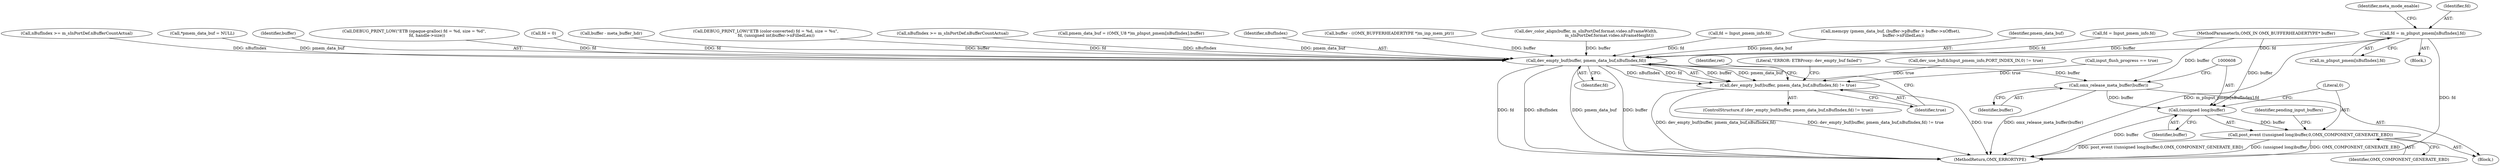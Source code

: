 digraph "0_Android_4ed06d14080d8667d5be14eed200e378cba78345_0@array" {
"1000299" [label="(Call,fd = m_pInput_pmem[nBufIndex].fd)"];
"1000595" [label="(Call,dev_empty_buf(buffer, pmem_data_buf,nBufIndex,fd))"];
"1000594" [label="(Call,dev_empty_buf(buffer, pmem_data_buf,nBufIndex,fd) != true)"];
"1000604" [label="(Call,omx_release_meta_buffer(buffer))"];
"1000607" [label="(Call,(unsigned long)buffer)"];
"1000606" [label="(Call,post_event ((unsigned long)buffer,0,OMX_COMPONENT_GENERATE_EBD))"];
"1000597" [label="(Identifier,pmem_data_buf)"];
"1000345" [label="(Call,fd = Input_pmem_info.fd)"];
"1000267" [label="(Call,nBufIndex >= m_sInPortDef.nBufferCountActual)"];
"1000595" [label="(Call,dev_empty_buf(buffer, pmem_data_buf,nBufIndex,fd))"];
"1000281" [label="(Call,input_flush_progress == true)"];
"1000593" [label="(ControlStructure,if (dev_empty_buf(buffer, pmem_data_buf,nBufIndex,fd) != true))"];
"1000622" [label="(Identifier,ret)"];
"1000603" [label="(Literal,\"ERROR: ETBProxy: dev_empty_buf failed\")"];
"1000610" [label="(Literal,0)"];
"1000600" [label="(Identifier,true)"];
"1000301" [label="(Call,m_pInput_pmem[nBufIndex].fd)"];
"1000604" [label="(Call,omx_release_meta_buffer(buffer))"];
"1000109" [label="(Call,*pmem_data_buf = NULL)"];
"1000596" [label="(Identifier,buffer)"];
"1000479" [label="(Call,DEBUG_PRINT_LOW(\"ETB (opaque-gralloc) fd = %d, size = %d\",\n                    fd, handle->size))"];
"1000609" [label="(Identifier,buffer)"];
"1000308" [label="(Identifier,meta_mode_enable)"];
"1000298" [label="(Block,)"];
"1000299" [label="(Call,fd = m_pInput_pmem[nBufIndex].fd)"];
"1000611" [label="(Identifier,OMX_COMPONENT_GENERATE_EBD)"];
"1000129" [label="(Call,fd = 0)"];
"1000300" [label="(Identifier,fd)"];
"1000159" [label="(Call,buffer - meta_buffer_hdr)"];
"1000544" [label="(Call,DEBUG_PRINT_LOW(\"ETB (color-converted) fd = %d, size = %u\",\n                fd, (unsigned int)buffer->nFilledLen))"];
"1000103" [label="(MethodParameterIn,OMX_IN OMX_BUFFERHEADERTYPE* buffer)"];
"1000613" [label="(Identifier,pending_input_buffers)"];
"1000163" [label="(Call,nBufIndex >= m_sInPortDef.nBufferCountActual)"];
"1000623" [label="(MethodReturn,OMX_ERRORTYPE)"];
"1000507" [label="(Call,pmem_data_buf = (OMX_U8 *)m_pInput_pmem[nBufIndex].buffer)"];
"1000434" [label="(Call,dev_use_buf(&Input_pmem_info,PORT_INDEX_IN,0) != true)"];
"1000598" [label="(Identifier,nBufIndex)"];
"1000261" [label="(Call,buffer - ((OMX_BUFFERHEADERTYPE *)m_inp_mem_ptr))"];
"1000599" [label="(Identifier,fd)"];
"1000566" [label="(Call,dev_color_align(buffer, m_sInPortDef.format.video.nFrameWidth,\n                                    m_sInPortDef.format.video.nFrameHeight))"];
"1000601" [label="(Block,)"];
"1000607" [label="(Call,(unsigned long)buffer)"];
"1000606" [label="(Call,post_event ((unsigned long)buffer,0,OMX_COMPONENT_GENERATE_EBD))"];
"1000405" [label="(Call,fd = Input_pmem_info.fd)"];
"1000519" [label="(Call,memcpy (pmem_data_buf, (buffer->pBuffer + buffer->nOffset),\n                    buffer->nFilledLen))"];
"1000605" [label="(Identifier,buffer)"];
"1000594" [label="(Call,dev_empty_buf(buffer, pmem_data_buf,nBufIndex,fd) != true)"];
"1000299" -> "1000298"  [label="AST: "];
"1000299" -> "1000301"  [label="CFG: "];
"1000300" -> "1000299"  [label="AST: "];
"1000301" -> "1000299"  [label="AST: "];
"1000308" -> "1000299"  [label="CFG: "];
"1000299" -> "1000623"  [label="DDG: m_pInput_pmem[nBufIndex].fd"];
"1000299" -> "1000623"  [label="DDG: fd"];
"1000299" -> "1000595"  [label="DDG: fd"];
"1000595" -> "1000594"  [label="AST: "];
"1000595" -> "1000599"  [label="CFG: "];
"1000596" -> "1000595"  [label="AST: "];
"1000597" -> "1000595"  [label="AST: "];
"1000598" -> "1000595"  [label="AST: "];
"1000599" -> "1000595"  [label="AST: "];
"1000600" -> "1000595"  [label="CFG: "];
"1000595" -> "1000623"  [label="DDG: fd"];
"1000595" -> "1000623"  [label="DDG: nBufIndex"];
"1000595" -> "1000623"  [label="DDG: pmem_data_buf"];
"1000595" -> "1000623"  [label="DDG: buffer"];
"1000595" -> "1000594"  [label="DDG: buffer"];
"1000595" -> "1000594"  [label="DDG: pmem_data_buf"];
"1000595" -> "1000594"  [label="DDG: nBufIndex"];
"1000595" -> "1000594"  [label="DDG: fd"];
"1000159" -> "1000595"  [label="DDG: buffer"];
"1000566" -> "1000595"  [label="DDG: buffer"];
"1000261" -> "1000595"  [label="DDG: buffer"];
"1000103" -> "1000595"  [label="DDG: buffer"];
"1000519" -> "1000595"  [label="DDG: pmem_data_buf"];
"1000109" -> "1000595"  [label="DDG: pmem_data_buf"];
"1000507" -> "1000595"  [label="DDG: pmem_data_buf"];
"1000163" -> "1000595"  [label="DDG: nBufIndex"];
"1000267" -> "1000595"  [label="DDG: nBufIndex"];
"1000129" -> "1000595"  [label="DDG: fd"];
"1000544" -> "1000595"  [label="DDG: fd"];
"1000405" -> "1000595"  [label="DDG: fd"];
"1000345" -> "1000595"  [label="DDG: fd"];
"1000479" -> "1000595"  [label="DDG: fd"];
"1000595" -> "1000604"  [label="DDG: buffer"];
"1000594" -> "1000593"  [label="AST: "];
"1000594" -> "1000600"  [label="CFG: "];
"1000600" -> "1000594"  [label="AST: "];
"1000603" -> "1000594"  [label="CFG: "];
"1000622" -> "1000594"  [label="CFG: "];
"1000594" -> "1000623"  [label="DDG: dev_empty_buf(buffer, pmem_data_buf,nBufIndex,fd)"];
"1000594" -> "1000623"  [label="DDG: true"];
"1000594" -> "1000623"  [label="DDG: dev_empty_buf(buffer, pmem_data_buf,nBufIndex,fd) != true"];
"1000434" -> "1000594"  [label="DDG: true"];
"1000281" -> "1000594"  [label="DDG: true"];
"1000604" -> "1000601"  [label="AST: "];
"1000604" -> "1000605"  [label="CFG: "];
"1000605" -> "1000604"  [label="AST: "];
"1000608" -> "1000604"  [label="CFG: "];
"1000604" -> "1000623"  [label="DDG: omx_release_meta_buffer(buffer)"];
"1000103" -> "1000604"  [label="DDG: buffer"];
"1000604" -> "1000607"  [label="DDG: buffer"];
"1000607" -> "1000606"  [label="AST: "];
"1000607" -> "1000609"  [label="CFG: "];
"1000608" -> "1000607"  [label="AST: "];
"1000609" -> "1000607"  [label="AST: "];
"1000610" -> "1000607"  [label="CFG: "];
"1000607" -> "1000623"  [label="DDG: buffer"];
"1000607" -> "1000606"  [label="DDG: buffer"];
"1000103" -> "1000607"  [label="DDG: buffer"];
"1000606" -> "1000601"  [label="AST: "];
"1000606" -> "1000611"  [label="CFG: "];
"1000610" -> "1000606"  [label="AST: "];
"1000611" -> "1000606"  [label="AST: "];
"1000613" -> "1000606"  [label="CFG: "];
"1000606" -> "1000623"  [label="DDG: (unsigned long)buffer"];
"1000606" -> "1000623"  [label="DDG: OMX_COMPONENT_GENERATE_EBD"];
"1000606" -> "1000623"  [label="DDG: post_event ((unsigned long)buffer,0,OMX_COMPONENT_GENERATE_EBD)"];
}
